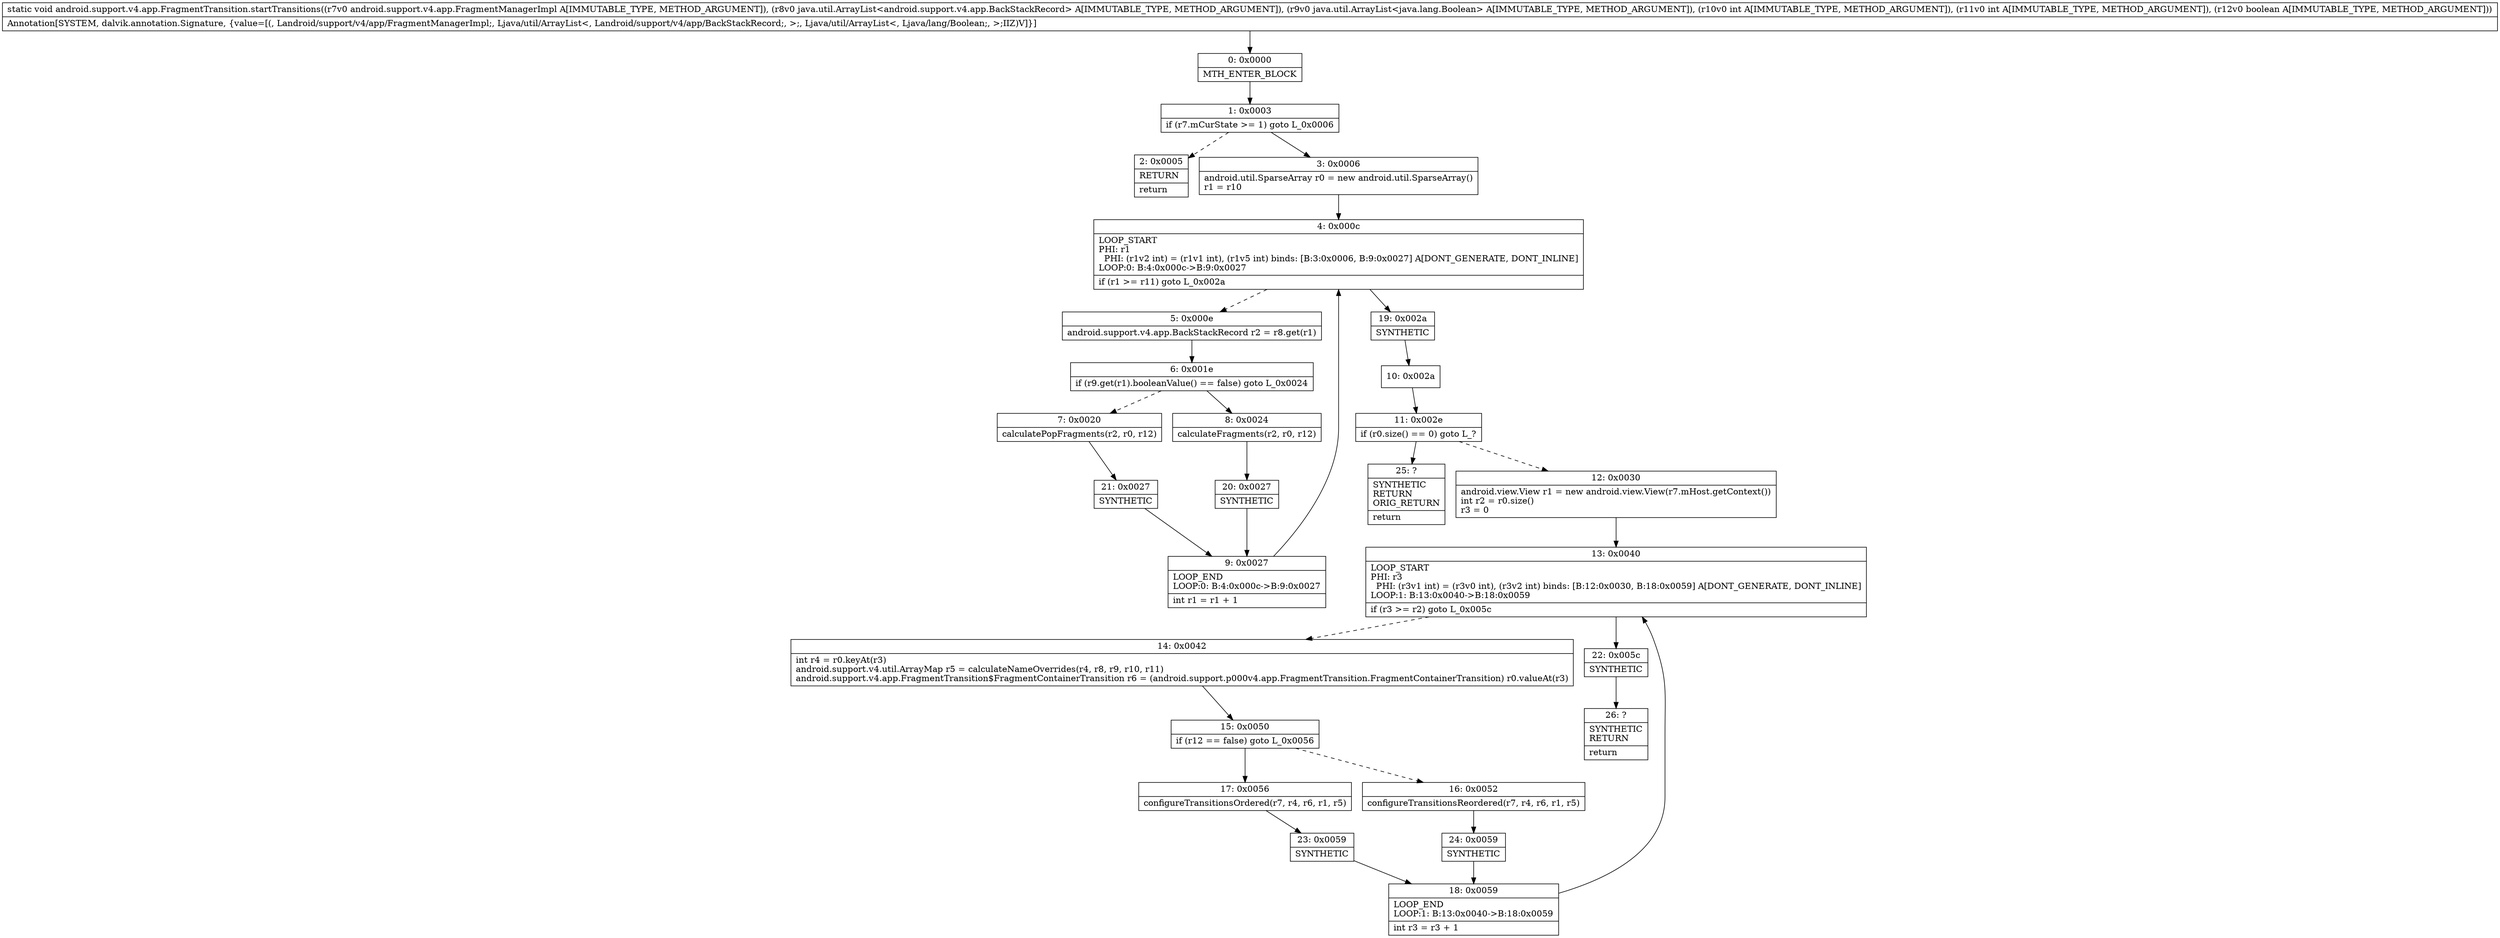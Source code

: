 digraph "CFG forandroid.support.v4.app.FragmentTransition.startTransitions(Landroid\/support\/v4\/app\/FragmentManagerImpl;Ljava\/util\/ArrayList;Ljava\/util\/ArrayList;IIZ)V" {
Node_0 [shape=record,label="{0\:\ 0x0000|MTH_ENTER_BLOCK\l}"];
Node_1 [shape=record,label="{1\:\ 0x0003|if (r7.mCurState \>= 1) goto L_0x0006\l}"];
Node_2 [shape=record,label="{2\:\ 0x0005|RETURN\l|return\l}"];
Node_3 [shape=record,label="{3\:\ 0x0006|android.util.SparseArray r0 = new android.util.SparseArray()\lr1 = r10\l}"];
Node_4 [shape=record,label="{4\:\ 0x000c|LOOP_START\lPHI: r1 \l  PHI: (r1v2 int) = (r1v1 int), (r1v5 int) binds: [B:3:0x0006, B:9:0x0027] A[DONT_GENERATE, DONT_INLINE]\lLOOP:0: B:4:0x000c\-\>B:9:0x0027\l|if (r1 \>= r11) goto L_0x002a\l}"];
Node_5 [shape=record,label="{5\:\ 0x000e|android.support.v4.app.BackStackRecord r2 = r8.get(r1)\l}"];
Node_6 [shape=record,label="{6\:\ 0x001e|if (r9.get(r1).booleanValue() == false) goto L_0x0024\l}"];
Node_7 [shape=record,label="{7\:\ 0x0020|calculatePopFragments(r2, r0, r12)\l}"];
Node_8 [shape=record,label="{8\:\ 0x0024|calculateFragments(r2, r0, r12)\l}"];
Node_9 [shape=record,label="{9\:\ 0x0027|LOOP_END\lLOOP:0: B:4:0x000c\-\>B:9:0x0027\l|int r1 = r1 + 1\l}"];
Node_10 [shape=record,label="{10\:\ 0x002a}"];
Node_11 [shape=record,label="{11\:\ 0x002e|if (r0.size() == 0) goto L_?\l}"];
Node_12 [shape=record,label="{12\:\ 0x0030|android.view.View r1 = new android.view.View(r7.mHost.getContext())\lint r2 = r0.size()\lr3 = 0\l}"];
Node_13 [shape=record,label="{13\:\ 0x0040|LOOP_START\lPHI: r3 \l  PHI: (r3v1 int) = (r3v0 int), (r3v2 int) binds: [B:12:0x0030, B:18:0x0059] A[DONT_GENERATE, DONT_INLINE]\lLOOP:1: B:13:0x0040\-\>B:18:0x0059\l|if (r3 \>= r2) goto L_0x005c\l}"];
Node_14 [shape=record,label="{14\:\ 0x0042|int r4 = r0.keyAt(r3)\landroid.support.v4.util.ArrayMap r5 = calculateNameOverrides(r4, r8, r9, r10, r11)\landroid.support.v4.app.FragmentTransition$FragmentContainerTransition r6 = (android.support.p000v4.app.FragmentTransition.FragmentContainerTransition) r0.valueAt(r3)\l}"];
Node_15 [shape=record,label="{15\:\ 0x0050|if (r12 == false) goto L_0x0056\l}"];
Node_16 [shape=record,label="{16\:\ 0x0052|configureTransitionsReordered(r7, r4, r6, r1, r5)\l}"];
Node_17 [shape=record,label="{17\:\ 0x0056|configureTransitionsOrdered(r7, r4, r6, r1, r5)\l}"];
Node_18 [shape=record,label="{18\:\ 0x0059|LOOP_END\lLOOP:1: B:13:0x0040\-\>B:18:0x0059\l|int r3 = r3 + 1\l}"];
Node_19 [shape=record,label="{19\:\ 0x002a|SYNTHETIC\l}"];
Node_20 [shape=record,label="{20\:\ 0x0027|SYNTHETIC\l}"];
Node_21 [shape=record,label="{21\:\ 0x0027|SYNTHETIC\l}"];
Node_22 [shape=record,label="{22\:\ 0x005c|SYNTHETIC\l}"];
Node_23 [shape=record,label="{23\:\ 0x0059|SYNTHETIC\l}"];
Node_24 [shape=record,label="{24\:\ 0x0059|SYNTHETIC\l}"];
Node_25 [shape=record,label="{25\:\ ?|SYNTHETIC\lRETURN\lORIG_RETURN\l|return\l}"];
Node_26 [shape=record,label="{26\:\ ?|SYNTHETIC\lRETURN\l|return\l}"];
MethodNode[shape=record,label="{static void android.support.v4.app.FragmentTransition.startTransitions((r7v0 android.support.v4.app.FragmentManagerImpl A[IMMUTABLE_TYPE, METHOD_ARGUMENT]), (r8v0 java.util.ArrayList\<android.support.v4.app.BackStackRecord\> A[IMMUTABLE_TYPE, METHOD_ARGUMENT]), (r9v0 java.util.ArrayList\<java.lang.Boolean\> A[IMMUTABLE_TYPE, METHOD_ARGUMENT]), (r10v0 int A[IMMUTABLE_TYPE, METHOD_ARGUMENT]), (r11v0 int A[IMMUTABLE_TYPE, METHOD_ARGUMENT]), (r12v0 boolean A[IMMUTABLE_TYPE, METHOD_ARGUMENT]))  | Annotation[SYSTEM, dalvik.annotation.Signature, \{value=[(, Landroid\/support\/v4\/app\/FragmentManagerImpl;, Ljava\/util\/ArrayList\<, Landroid\/support\/v4\/app\/BackStackRecord;, \>;, Ljava\/util\/ArrayList\<, Ljava\/lang\/Boolean;, \>;IIZ)V]\}]\l}"];
MethodNode -> Node_0;
Node_0 -> Node_1;
Node_1 -> Node_2[style=dashed];
Node_1 -> Node_3;
Node_3 -> Node_4;
Node_4 -> Node_5[style=dashed];
Node_4 -> Node_19;
Node_5 -> Node_6;
Node_6 -> Node_7[style=dashed];
Node_6 -> Node_8;
Node_7 -> Node_21;
Node_8 -> Node_20;
Node_9 -> Node_4;
Node_10 -> Node_11;
Node_11 -> Node_12[style=dashed];
Node_11 -> Node_25;
Node_12 -> Node_13;
Node_13 -> Node_14[style=dashed];
Node_13 -> Node_22;
Node_14 -> Node_15;
Node_15 -> Node_16[style=dashed];
Node_15 -> Node_17;
Node_16 -> Node_24;
Node_17 -> Node_23;
Node_18 -> Node_13;
Node_19 -> Node_10;
Node_20 -> Node_9;
Node_21 -> Node_9;
Node_22 -> Node_26;
Node_23 -> Node_18;
Node_24 -> Node_18;
}

